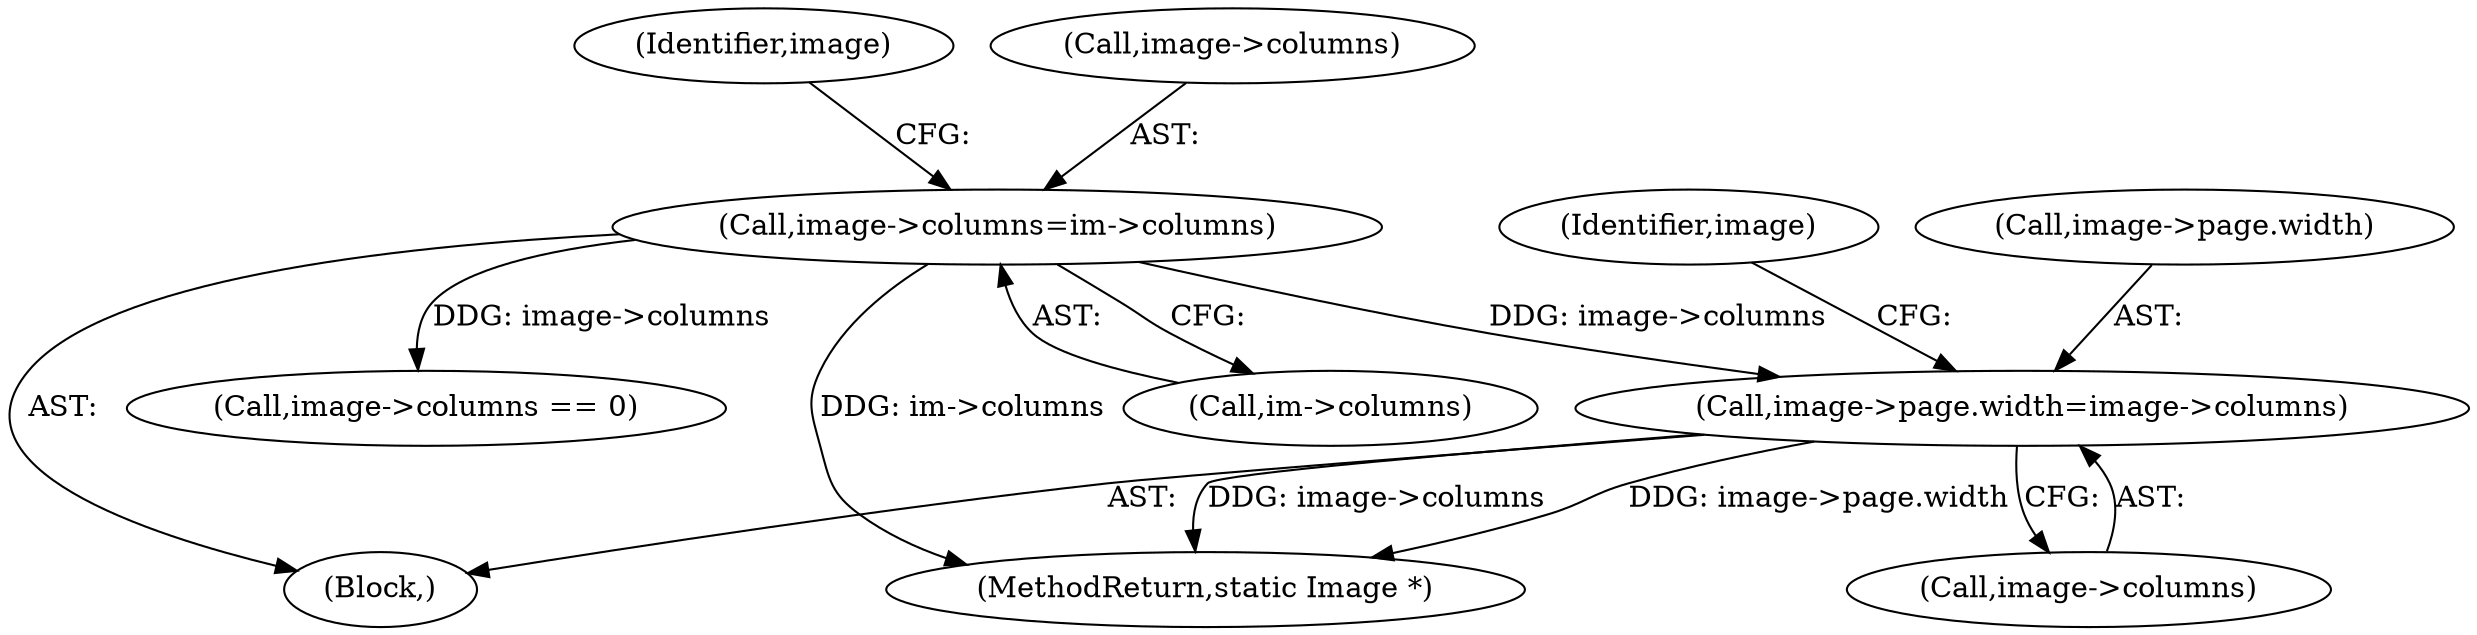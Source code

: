 digraph "0_ImageMagick_9eedb5660f1704cde8e8cd784c5c2a09dd2fd60f_0@pointer" {
"1006512" [label="(Call,image->page.width=image->columns)"];
"1006494" [label="(Call,image->columns=im->columns)"];
"1006503" [label="(Identifier,image)"];
"1007374" [label="(MethodReturn,static Image *)"];
"1006495" [label="(Call,image->columns)"];
"1006524" [label="(Identifier,image)"];
"1004742" [label="(Call,image->columns == 0)"];
"1006518" [label="(Call,image->columns)"];
"1006512" [label="(Call,image->page.width=image->columns)"];
"1006498" [label="(Call,im->columns)"];
"1006494" [label="(Call,image->columns=im->columns)"];
"1006513" [label="(Call,image->page.width)"];
"1006493" [label="(Block,)"];
"1006512" -> "1006493"  [label="AST: "];
"1006512" -> "1006518"  [label="CFG: "];
"1006513" -> "1006512"  [label="AST: "];
"1006518" -> "1006512"  [label="AST: "];
"1006524" -> "1006512"  [label="CFG: "];
"1006512" -> "1007374"  [label="DDG: image->columns"];
"1006512" -> "1007374"  [label="DDG: image->page.width"];
"1006494" -> "1006512"  [label="DDG: image->columns"];
"1006494" -> "1006493"  [label="AST: "];
"1006494" -> "1006498"  [label="CFG: "];
"1006495" -> "1006494"  [label="AST: "];
"1006498" -> "1006494"  [label="AST: "];
"1006503" -> "1006494"  [label="CFG: "];
"1006494" -> "1007374"  [label="DDG: im->columns"];
"1006494" -> "1004742"  [label="DDG: image->columns"];
}
